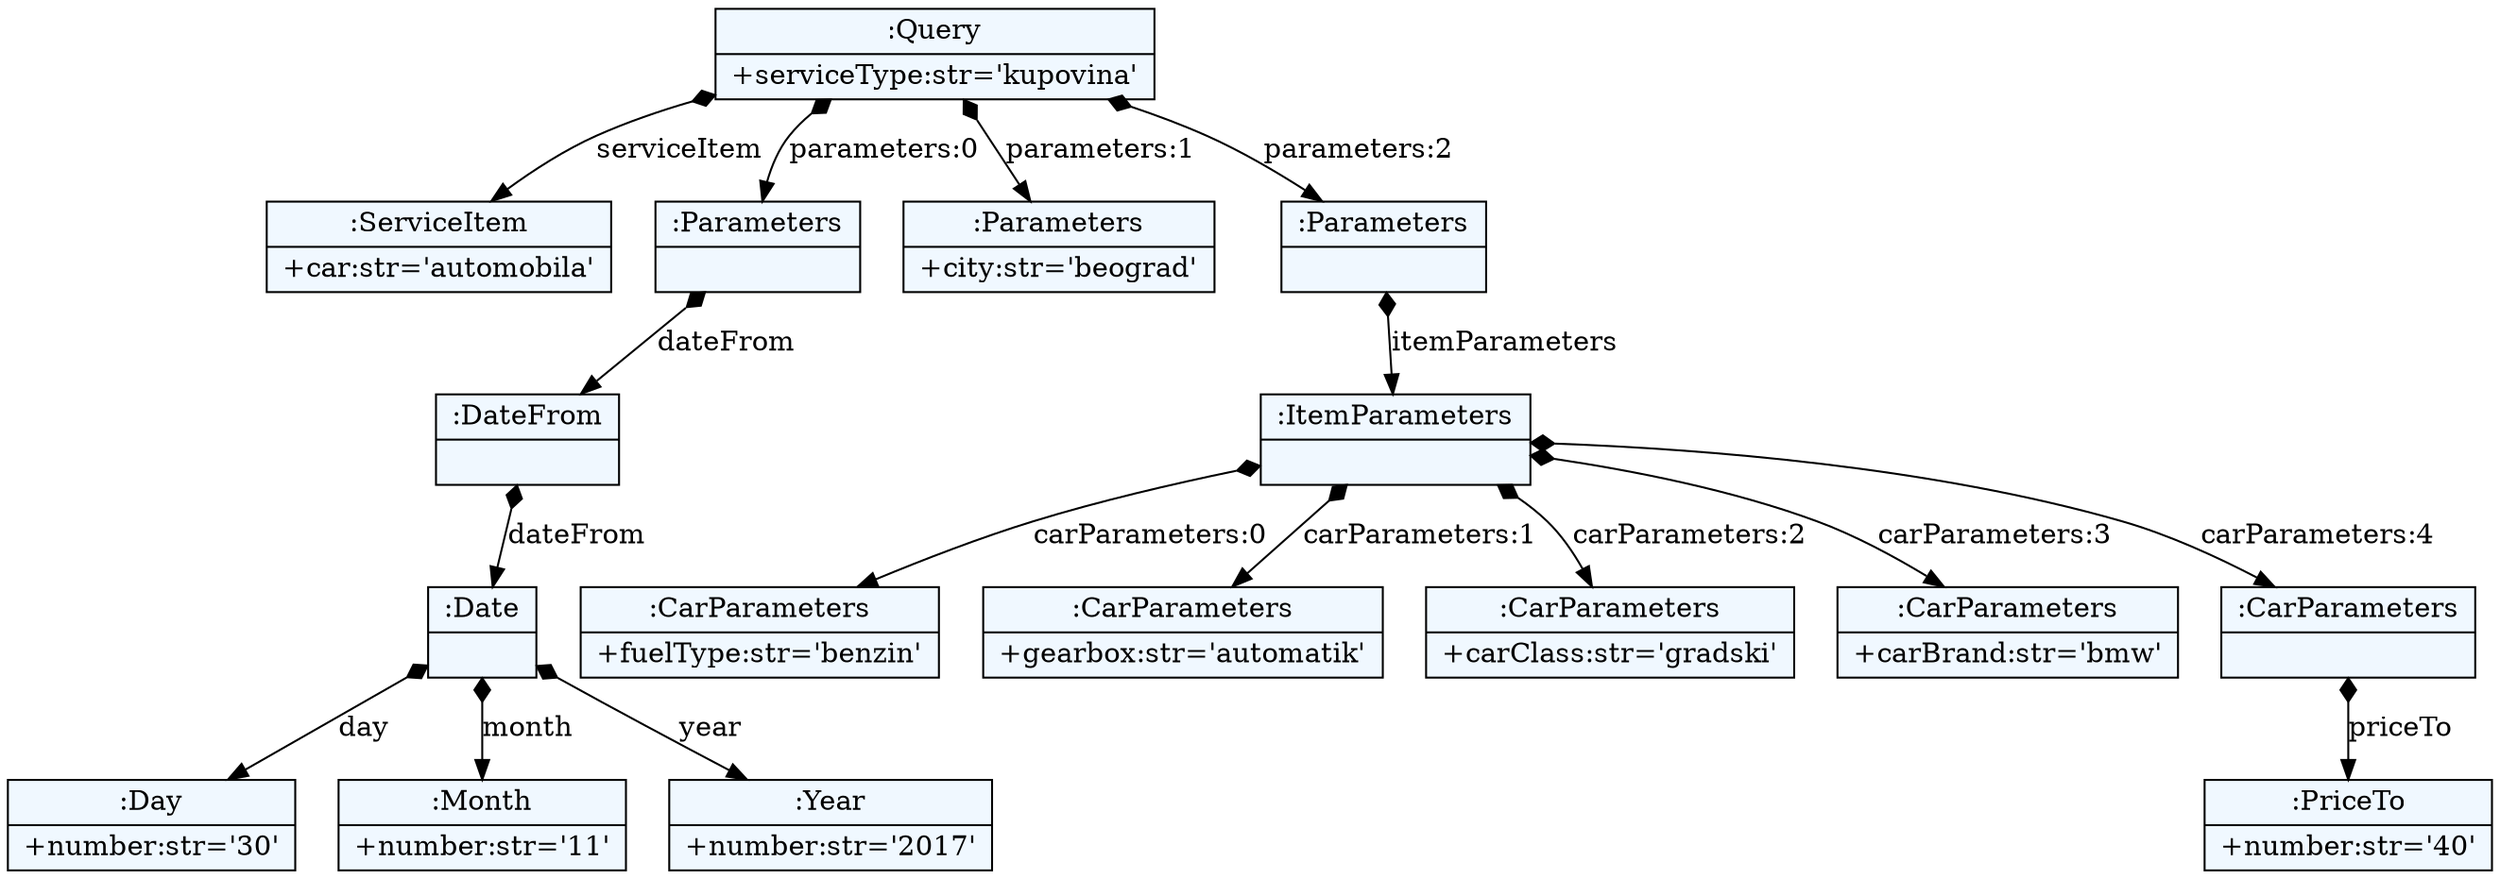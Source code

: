 
    digraph xtext {
    fontname = "Bitstream Vera Sans"
    fontsize = 8
    node[
        shape=record,
        style=filled,
        fillcolor=aliceblue
    ]
    nodesep = 0.3
    edge[dir=black,arrowtail=empty]


73767456 -> 73765104 [label="serviceItem" arrowtail=diamond dir=both]
73765104[label="{:ServiceItem|+car:str='automobila'\l}"]
73767456 -> 73765160 [label="parameters:0" arrowtail=diamond dir=both]
73765160 -> 73765384 [label="dateFrom" arrowtail=diamond dir=both]
73765384 -> 73766000 [label="dateFrom" arrowtail=diamond dir=both]
73766000 -> 73765552 [label="day" arrowtail=diamond dir=both]
73765552[label="{:Day|+number:str='30'\l}"]
73766000 -> 73766056 [label="month" arrowtail=diamond dir=both]
73766056[label="{:Month|+number:str='11'\l}"]
73766000 -> 73767400 [label="year" arrowtail=diamond dir=both]
73767400[label="{:Year|+number:str='2017'\l}"]
73766000[label="{:Date|}"]
73765384[label="{:DateFrom|}"]
73765160[label="{:Parameters|}"]
73767456 -> 73766392 [label="parameters:1" arrowtail=diamond dir=both]
73766392[label="{:Parameters|+city:str='beograd'\l}"]
73767456 -> 73767736 [label="parameters:2" arrowtail=diamond dir=both]
73767736 -> 73765664 [label="itemParameters" arrowtail=diamond dir=both]
73765664 -> 73765440 [label="carParameters:0" arrowtail=diamond dir=both]
73765440[label="{:CarParameters|+fuelType:str='benzin'\l}"]
73765664 -> 73765888 [label="carParameters:1" arrowtail=diamond dir=both]
73765888[label="{:CarParameters|+gearbox:str='automatik'\l}"]
73765664 -> 73766952 [label="carParameters:2" arrowtail=diamond dir=both]
73766952[label="{:CarParameters|+carClass:str='gradski'\l}"]
73765664 -> 73766784 [label="carParameters:3" arrowtail=diamond dir=both]
73766784[label="{:CarParameters|+carBrand:str='bmw'\l}"]
73765664 -> 73766728 [label="carParameters:4" arrowtail=diamond dir=both]
73766728 -> 73766168 [label="priceTo" arrowtail=diamond dir=both]
73766168[label="{:PriceTo|+number:str='40'\l}"]
73766728[label="{:CarParameters|}"]
73765664[label="{:ItemParameters|}"]
73767736[label="{:Parameters|}"]
73767456[label="{:Query|+serviceType:str='kupovina'\l}"]

}
